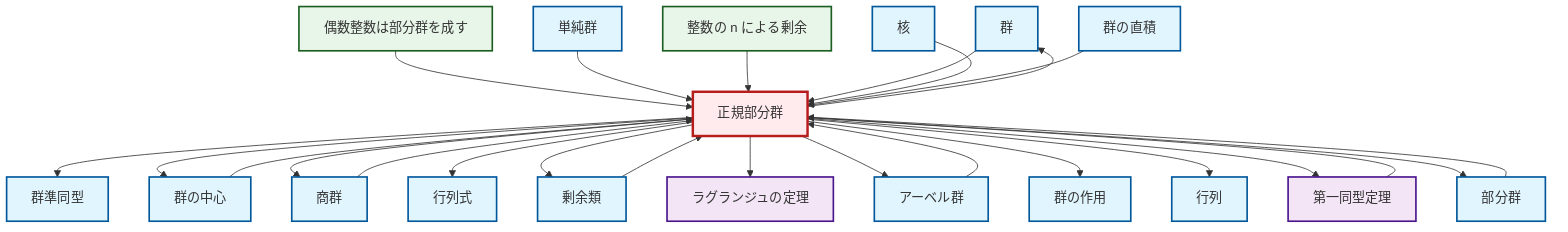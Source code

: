 graph TD
    classDef definition fill:#e1f5fe,stroke:#01579b,stroke-width:2px
    classDef theorem fill:#f3e5f5,stroke:#4a148c,stroke-width:2px
    classDef axiom fill:#fff3e0,stroke:#e65100,stroke-width:2px
    classDef example fill:#e8f5e9,stroke:#1b5e20,stroke-width:2px
    classDef current fill:#ffebee,stroke:#b71c1c,stroke-width:3px
    def-group["群"]:::definition
    def-abelian-group["アーベル群"]:::definition
    def-group-action["群の作用"]:::definition
    def-quotient-group["商群"]:::definition
    def-kernel["核"]:::definition
    def-normal-subgroup["正規部分群"]:::definition
    ex-quotient-integers-mod-n["整数の n による剰余"]:::example
    def-coset["剰余類"]:::definition
    def-subgroup["部分群"]:::definition
    def-homomorphism["群準同型"]:::definition
    def-matrix["行列"]:::definition
    thm-first-isomorphism["第一同型定理"]:::theorem
    thm-lagrange["ラグランジュの定理"]:::theorem
    def-simple-group["単純群"]:::definition
    ex-even-integers-subgroup["偶数整数は部分群を成す"]:::example
    def-center-of-group["群の中心"]:::definition
    def-determinant["行列式"]:::definition
    def-direct-product["群の直積"]:::definition
    ex-even-integers-subgroup --> def-normal-subgroup
    def-normal-subgroup --> def-homomorphism
    def-normal-subgroup --> def-center-of-group
    def-normal-subgroup --> def-quotient-group
    def-simple-group --> def-normal-subgroup
    def-normal-subgroup --> def-group
    def-normal-subgroup --> def-determinant
    def-normal-subgroup --> def-coset
    def-coset --> def-normal-subgroup
    def-normal-subgroup --> thm-lagrange
    ex-quotient-integers-mod-n --> def-normal-subgroup
    def-group --> def-normal-subgroup
    def-normal-subgroup --> def-abelian-group
    def-normal-subgroup --> def-group-action
    def-quotient-group --> def-normal-subgroup
    def-kernel --> def-normal-subgroup
    def-abelian-group --> def-normal-subgroup
    def-subgroup --> def-normal-subgroup
    def-normal-subgroup --> def-matrix
    def-normal-subgroup --> thm-first-isomorphism
    def-direct-product --> def-normal-subgroup
    def-normal-subgroup --> def-subgroup
    def-center-of-group --> def-normal-subgroup
    thm-first-isomorphism --> def-normal-subgroup
    class def-normal-subgroup current
